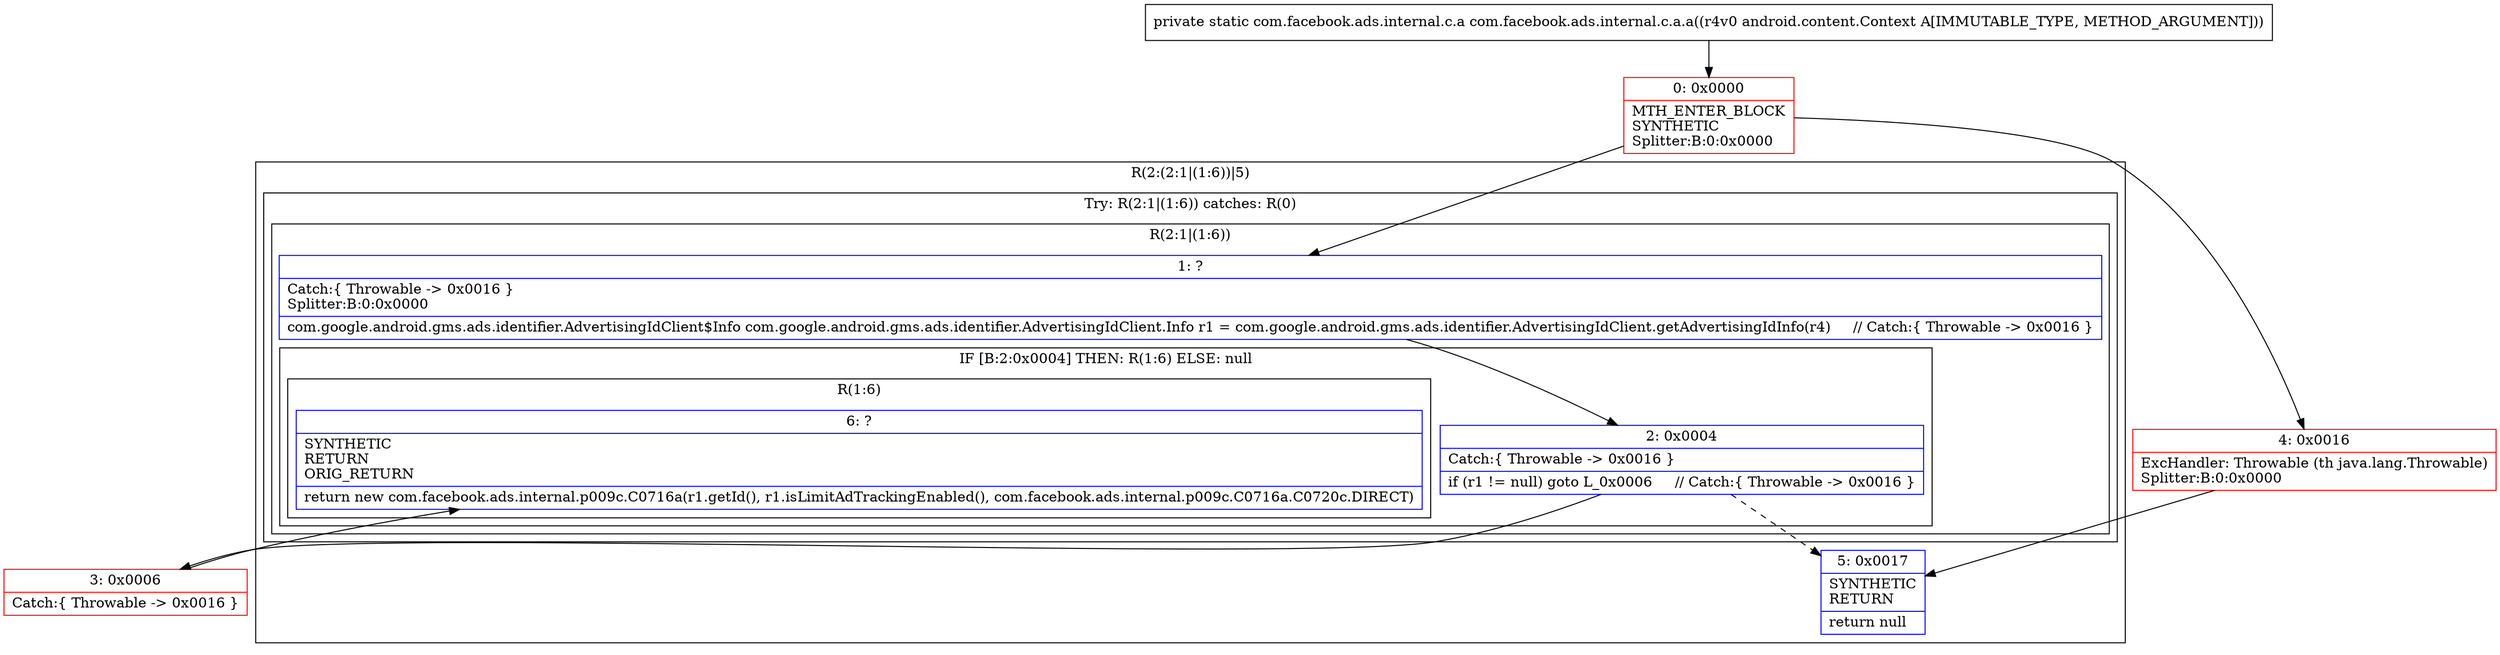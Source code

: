 digraph "CFG forcom.facebook.ads.internal.c.a.a(Landroid\/content\/Context;)Lcom\/facebook\/ads\/internal\/c\/a;" {
subgraph cluster_Region_1246822716 {
label = "R(2:(2:1|(1:6))|5)";
node [shape=record,color=blue];
subgraph cluster_TryCatchRegion_1540670828 {
label = "Try: R(2:1|(1:6)) catches: R(0)";
node [shape=record,color=blue];
subgraph cluster_Region_880319953 {
label = "R(2:1|(1:6))";
node [shape=record,color=blue];
Node_1 [shape=record,label="{1\:\ ?|Catch:\{ Throwable \-\> 0x0016 \}\lSplitter:B:0:0x0000\l|com.google.android.gms.ads.identifier.AdvertisingIdClient$Info com.google.android.gms.ads.identifier.AdvertisingIdClient.Info r1 = com.google.android.gms.ads.identifier.AdvertisingIdClient.getAdvertisingIdInfo(r4)     \/\/ Catch:\{ Throwable \-\> 0x0016 \}\l}"];
subgraph cluster_IfRegion_1953792163 {
label = "IF [B:2:0x0004] THEN: R(1:6) ELSE: null";
node [shape=record,color=blue];
Node_2 [shape=record,label="{2\:\ 0x0004|Catch:\{ Throwable \-\> 0x0016 \}\l|if (r1 != null) goto L_0x0006     \/\/ Catch:\{ Throwable \-\> 0x0016 \}\l}"];
subgraph cluster_Region_2018704614 {
label = "R(1:6)";
node [shape=record,color=blue];
Node_6 [shape=record,label="{6\:\ ?|SYNTHETIC\lRETURN\lORIG_RETURN\l|return new com.facebook.ads.internal.p009c.C0716a(r1.getId(), r1.isLimitAdTrackingEnabled(), com.facebook.ads.internal.p009c.C0716a.C0720c.DIRECT)\l}"];
}
}
}
subgraph cluster_Region_640530007 {
label = "R(0) | ExcHandler: Throwable (th java.lang.Throwable)\l";
node [shape=record,color=blue];
}
}
Node_5 [shape=record,label="{5\:\ 0x0017|SYNTHETIC\lRETURN\l|return null\l}"];
}
subgraph cluster_Region_640530007 {
label = "R(0) | ExcHandler: Throwable (th java.lang.Throwable)\l";
node [shape=record,color=blue];
}
Node_0 [shape=record,color=red,label="{0\:\ 0x0000|MTH_ENTER_BLOCK\lSYNTHETIC\lSplitter:B:0:0x0000\l}"];
Node_3 [shape=record,color=red,label="{3\:\ 0x0006|Catch:\{ Throwable \-\> 0x0016 \}\l}"];
Node_4 [shape=record,color=red,label="{4\:\ 0x0016|ExcHandler: Throwable (th java.lang.Throwable)\lSplitter:B:0:0x0000\l}"];
MethodNode[shape=record,label="{private static com.facebook.ads.internal.c.a com.facebook.ads.internal.c.a.a((r4v0 android.content.Context A[IMMUTABLE_TYPE, METHOD_ARGUMENT])) }"];
MethodNode -> Node_0;
Node_1 -> Node_2;
Node_2 -> Node_3;
Node_2 -> Node_5[style=dashed];
Node_0 -> Node_1;
Node_0 -> Node_4;
Node_3 -> Node_6;
Node_4 -> Node_5;
}

